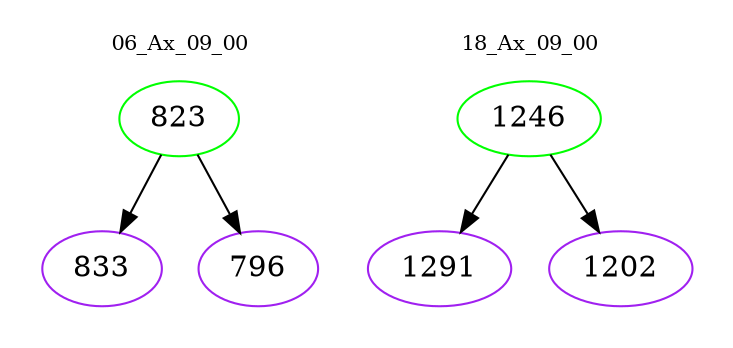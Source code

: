 digraph{
subgraph cluster_0 {
color = white
label = "06_Ax_09_00";
fontsize=10;
T0_823 [label="823", color="green"]
T0_823 -> T0_833 [color="black"]
T0_833 [label="833", color="purple"]
T0_823 -> T0_796 [color="black"]
T0_796 [label="796", color="purple"]
}
subgraph cluster_1 {
color = white
label = "18_Ax_09_00";
fontsize=10;
T1_1246 [label="1246", color="green"]
T1_1246 -> T1_1291 [color="black"]
T1_1291 [label="1291", color="purple"]
T1_1246 -> T1_1202 [color="black"]
T1_1202 [label="1202", color="purple"]
}
}
